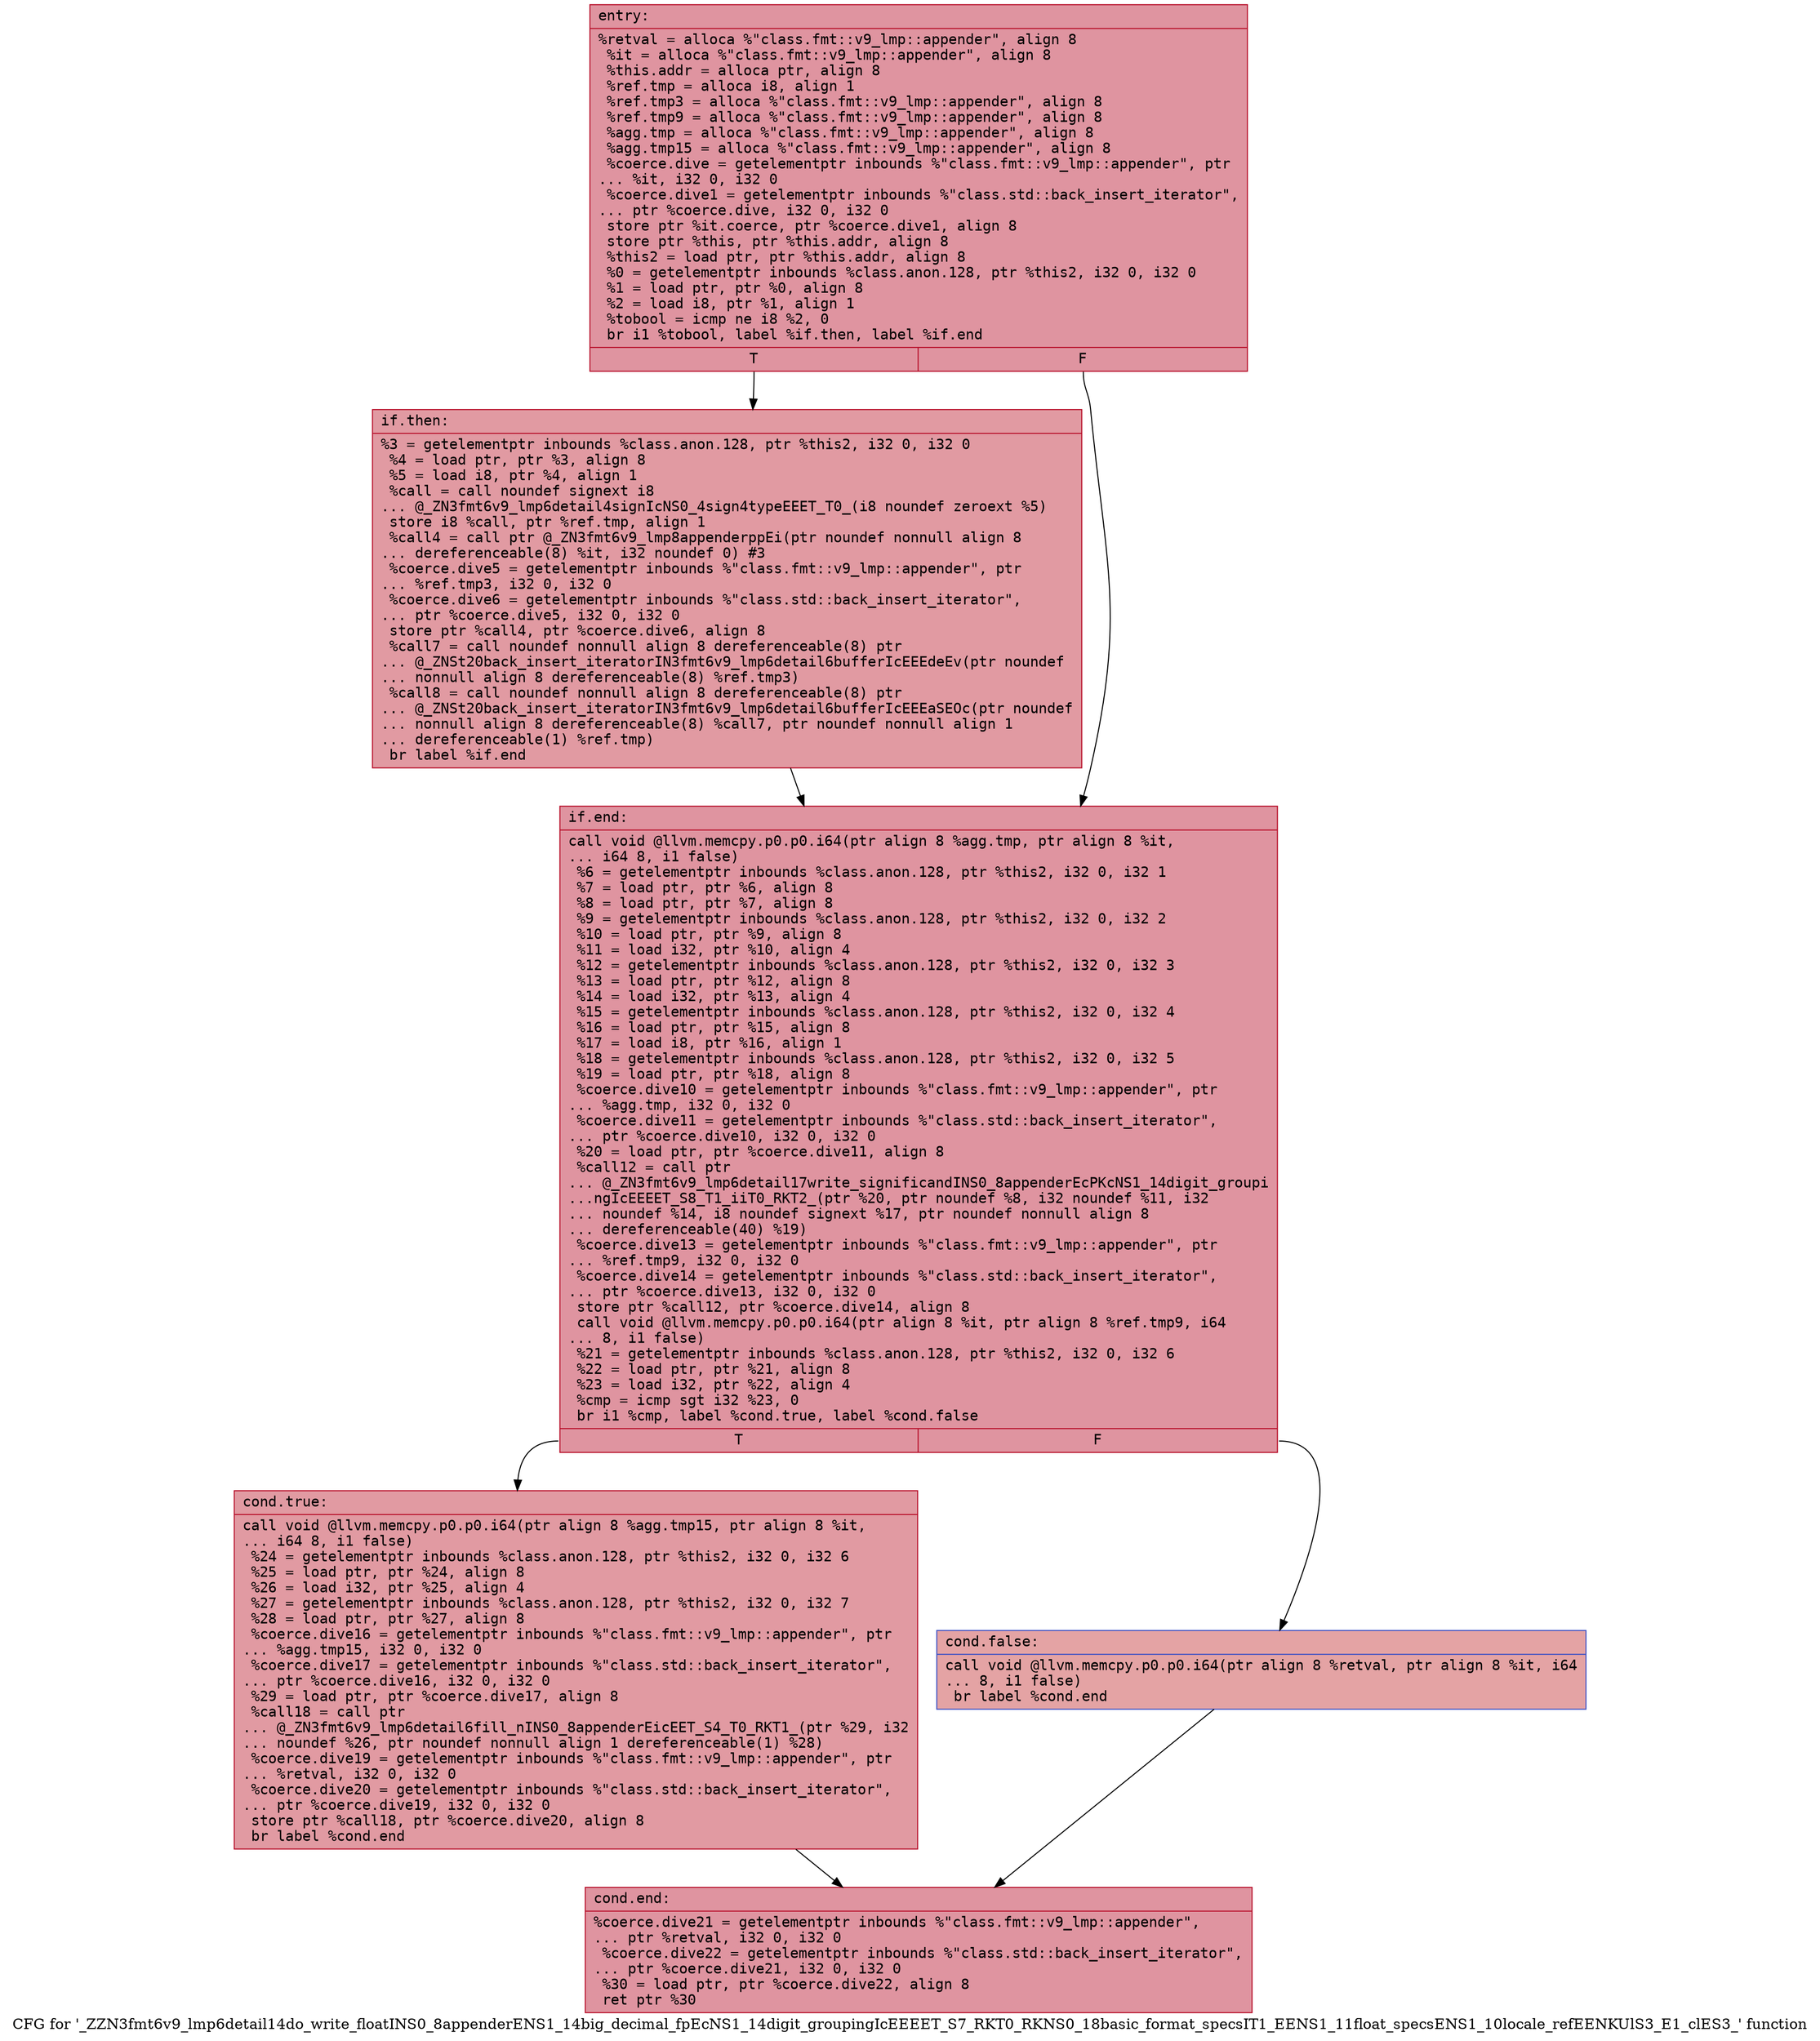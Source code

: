 digraph "CFG for '_ZZN3fmt6v9_lmp6detail14do_write_floatINS0_8appenderENS1_14big_decimal_fpEcNS1_14digit_groupingIcEEEET_S7_RKT0_RKNS0_18basic_format_specsIT1_EENS1_11float_specsENS1_10locale_refEENKUlS3_E1_clES3_' function" {
	label="CFG for '_ZZN3fmt6v9_lmp6detail14do_write_floatINS0_8appenderENS1_14big_decimal_fpEcNS1_14digit_groupingIcEEEET_S7_RKT0_RKNS0_18basic_format_specsIT1_EENS1_11float_specsENS1_10locale_refEENKUlS3_E1_clES3_' function";

	Node0x556bfed2c5f0 [shape=record,color="#b70d28ff", style=filled, fillcolor="#b70d2870" fontname="Courier",label="{entry:\l|  %retval = alloca %\"class.fmt::v9_lmp::appender\", align 8\l  %it = alloca %\"class.fmt::v9_lmp::appender\", align 8\l  %this.addr = alloca ptr, align 8\l  %ref.tmp = alloca i8, align 1\l  %ref.tmp3 = alloca %\"class.fmt::v9_lmp::appender\", align 8\l  %ref.tmp9 = alloca %\"class.fmt::v9_lmp::appender\", align 8\l  %agg.tmp = alloca %\"class.fmt::v9_lmp::appender\", align 8\l  %agg.tmp15 = alloca %\"class.fmt::v9_lmp::appender\", align 8\l  %coerce.dive = getelementptr inbounds %\"class.fmt::v9_lmp::appender\", ptr\l... %it, i32 0, i32 0\l  %coerce.dive1 = getelementptr inbounds %\"class.std::back_insert_iterator\",\l... ptr %coerce.dive, i32 0, i32 0\l  store ptr %it.coerce, ptr %coerce.dive1, align 8\l  store ptr %this, ptr %this.addr, align 8\l  %this2 = load ptr, ptr %this.addr, align 8\l  %0 = getelementptr inbounds %class.anon.128, ptr %this2, i32 0, i32 0\l  %1 = load ptr, ptr %0, align 8\l  %2 = load i8, ptr %1, align 1\l  %tobool = icmp ne i8 %2, 0\l  br i1 %tobool, label %if.then, label %if.end\l|{<s0>T|<s1>F}}"];
	Node0x556bfed2c5f0:s0 -> Node0x556bfed2d2b0[tooltip="entry -> if.then\nProbability 62.50%" ];
	Node0x556bfed2c5f0:s1 -> Node0x556bfed2d320[tooltip="entry -> if.end\nProbability 37.50%" ];
	Node0x556bfed2d2b0 [shape=record,color="#b70d28ff", style=filled, fillcolor="#bb1b2c70" fontname="Courier",label="{if.then:\l|  %3 = getelementptr inbounds %class.anon.128, ptr %this2, i32 0, i32 0\l  %4 = load ptr, ptr %3, align 8\l  %5 = load i8, ptr %4, align 1\l  %call = call noundef signext i8\l... @_ZN3fmt6v9_lmp6detail4signIcNS0_4sign4typeEEET_T0_(i8 noundef zeroext %5)\l  store i8 %call, ptr %ref.tmp, align 1\l  %call4 = call ptr @_ZN3fmt6v9_lmp8appenderppEi(ptr noundef nonnull align 8\l... dereferenceable(8) %it, i32 noundef 0) #3\l  %coerce.dive5 = getelementptr inbounds %\"class.fmt::v9_lmp::appender\", ptr\l... %ref.tmp3, i32 0, i32 0\l  %coerce.dive6 = getelementptr inbounds %\"class.std::back_insert_iterator\",\l... ptr %coerce.dive5, i32 0, i32 0\l  store ptr %call4, ptr %coerce.dive6, align 8\l  %call7 = call noundef nonnull align 8 dereferenceable(8) ptr\l... @_ZNSt20back_insert_iteratorIN3fmt6v9_lmp6detail6bufferIcEEEdeEv(ptr noundef\l... nonnull align 8 dereferenceable(8) %ref.tmp3)\l  %call8 = call noundef nonnull align 8 dereferenceable(8) ptr\l... @_ZNSt20back_insert_iteratorIN3fmt6v9_lmp6detail6bufferIcEEEaSEOc(ptr noundef\l... nonnull align 8 dereferenceable(8) %call7, ptr noundef nonnull align 1\l... dereferenceable(1) %ref.tmp)\l  br label %if.end\l}"];
	Node0x556bfed2d2b0 -> Node0x556bfed2d320[tooltip="if.then -> if.end\nProbability 100.00%" ];
	Node0x556bfed2d320 [shape=record,color="#b70d28ff", style=filled, fillcolor="#b70d2870" fontname="Courier",label="{if.end:\l|  call void @llvm.memcpy.p0.p0.i64(ptr align 8 %agg.tmp, ptr align 8 %it,\l... i64 8, i1 false)\l  %6 = getelementptr inbounds %class.anon.128, ptr %this2, i32 0, i32 1\l  %7 = load ptr, ptr %6, align 8\l  %8 = load ptr, ptr %7, align 8\l  %9 = getelementptr inbounds %class.anon.128, ptr %this2, i32 0, i32 2\l  %10 = load ptr, ptr %9, align 8\l  %11 = load i32, ptr %10, align 4\l  %12 = getelementptr inbounds %class.anon.128, ptr %this2, i32 0, i32 3\l  %13 = load ptr, ptr %12, align 8\l  %14 = load i32, ptr %13, align 4\l  %15 = getelementptr inbounds %class.anon.128, ptr %this2, i32 0, i32 4\l  %16 = load ptr, ptr %15, align 8\l  %17 = load i8, ptr %16, align 1\l  %18 = getelementptr inbounds %class.anon.128, ptr %this2, i32 0, i32 5\l  %19 = load ptr, ptr %18, align 8\l  %coerce.dive10 = getelementptr inbounds %\"class.fmt::v9_lmp::appender\", ptr\l... %agg.tmp, i32 0, i32 0\l  %coerce.dive11 = getelementptr inbounds %\"class.std::back_insert_iterator\",\l... ptr %coerce.dive10, i32 0, i32 0\l  %20 = load ptr, ptr %coerce.dive11, align 8\l  %call12 = call ptr\l... @_ZN3fmt6v9_lmp6detail17write_significandINS0_8appenderEcPKcNS1_14digit_groupi\l...ngIcEEEET_S8_T1_iiT0_RKT2_(ptr %20, ptr noundef %8, i32 noundef %11, i32\l... noundef %14, i8 noundef signext %17, ptr noundef nonnull align 8\l... dereferenceable(40) %19)\l  %coerce.dive13 = getelementptr inbounds %\"class.fmt::v9_lmp::appender\", ptr\l... %ref.tmp9, i32 0, i32 0\l  %coerce.dive14 = getelementptr inbounds %\"class.std::back_insert_iterator\",\l... ptr %coerce.dive13, i32 0, i32 0\l  store ptr %call12, ptr %coerce.dive14, align 8\l  call void @llvm.memcpy.p0.p0.i64(ptr align 8 %it, ptr align 8 %ref.tmp9, i64\l... 8, i1 false)\l  %21 = getelementptr inbounds %class.anon.128, ptr %this2, i32 0, i32 6\l  %22 = load ptr, ptr %21, align 8\l  %23 = load i32, ptr %22, align 4\l  %cmp = icmp sgt i32 %23, 0\l  br i1 %cmp, label %cond.true, label %cond.false\l|{<s0>T|<s1>F}}"];
	Node0x556bfed2d320:s0 -> Node0x556bfed2f570[tooltip="if.end -> cond.true\nProbability 62.50%" ];
	Node0x556bfed2d320:s1 -> Node0x556bfed2f5c0[tooltip="if.end -> cond.false\nProbability 37.50%" ];
	Node0x556bfed2f570 [shape=record,color="#b70d28ff", style=filled, fillcolor="#bb1b2c70" fontname="Courier",label="{cond.true:\l|  call void @llvm.memcpy.p0.p0.i64(ptr align 8 %agg.tmp15, ptr align 8 %it,\l... i64 8, i1 false)\l  %24 = getelementptr inbounds %class.anon.128, ptr %this2, i32 0, i32 6\l  %25 = load ptr, ptr %24, align 8\l  %26 = load i32, ptr %25, align 4\l  %27 = getelementptr inbounds %class.anon.128, ptr %this2, i32 0, i32 7\l  %28 = load ptr, ptr %27, align 8\l  %coerce.dive16 = getelementptr inbounds %\"class.fmt::v9_lmp::appender\", ptr\l... %agg.tmp15, i32 0, i32 0\l  %coerce.dive17 = getelementptr inbounds %\"class.std::back_insert_iterator\",\l... ptr %coerce.dive16, i32 0, i32 0\l  %29 = load ptr, ptr %coerce.dive17, align 8\l  %call18 = call ptr\l... @_ZN3fmt6v9_lmp6detail6fill_nINS0_8appenderEicEET_S4_T0_RKT1_(ptr %29, i32\l... noundef %26, ptr noundef nonnull align 1 dereferenceable(1) %28)\l  %coerce.dive19 = getelementptr inbounds %\"class.fmt::v9_lmp::appender\", ptr\l... %retval, i32 0, i32 0\l  %coerce.dive20 = getelementptr inbounds %\"class.std::back_insert_iterator\",\l... ptr %coerce.dive19, i32 0, i32 0\l  store ptr %call18, ptr %coerce.dive20, align 8\l  br label %cond.end\l}"];
	Node0x556bfed2f570 -> Node0x556bfed2fd90[tooltip="cond.true -> cond.end\nProbability 100.00%" ];
	Node0x556bfed2f5c0 [shape=record,color="#3d50c3ff", style=filled, fillcolor="#c32e3170" fontname="Courier",label="{cond.false:\l|  call void @llvm.memcpy.p0.p0.i64(ptr align 8 %retval, ptr align 8 %it, i64\l... 8, i1 false)\l  br label %cond.end\l}"];
	Node0x556bfed2f5c0 -> Node0x556bfed2fd90[tooltip="cond.false -> cond.end\nProbability 100.00%" ];
	Node0x556bfed2fd90 [shape=record,color="#b70d28ff", style=filled, fillcolor="#b70d2870" fontname="Courier",label="{cond.end:\l|  %coerce.dive21 = getelementptr inbounds %\"class.fmt::v9_lmp::appender\",\l... ptr %retval, i32 0, i32 0\l  %coerce.dive22 = getelementptr inbounds %\"class.std::back_insert_iterator\",\l... ptr %coerce.dive21, i32 0, i32 0\l  %30 = load ptr, ptr %coerce.dive22, align 8\l  ret ptr %30\l}"];
}
